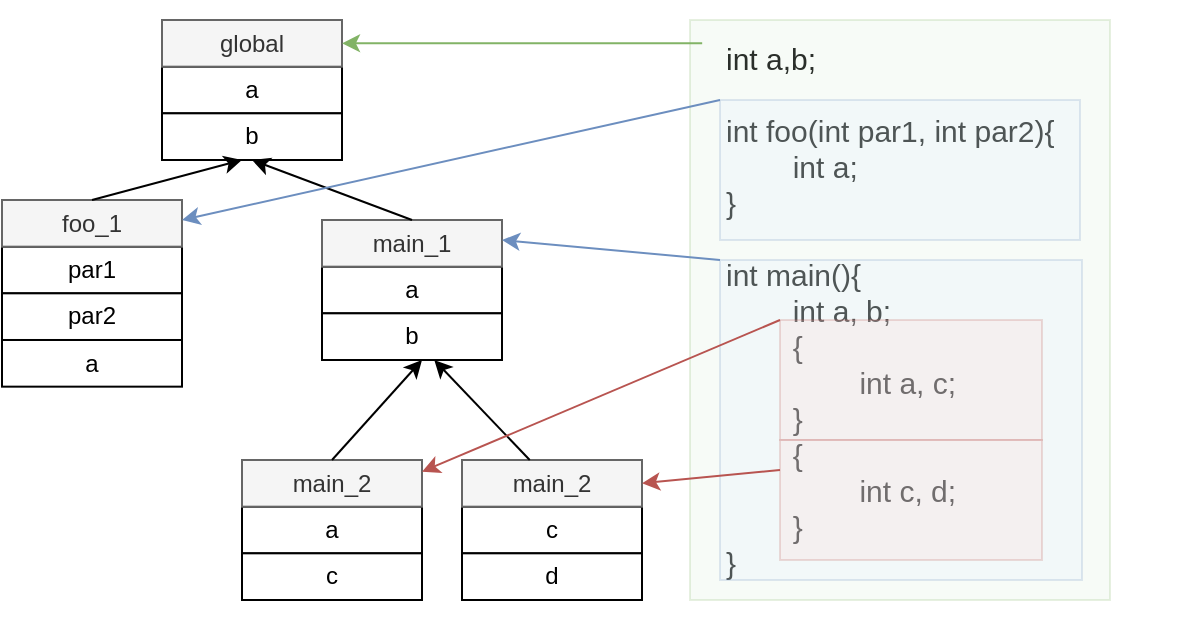 <mxfile>
    <diagram id="4cYwH_F_Ig9F27OpJTJf" name="第 1 页">
        <mxGraphModel dx="750" dy="659" grid="1" gridSize="10" guides="1" tooltips="1" connect="1" arrows="1" fold="1" page="1" pageScale="1" pageWidth="827" pageHeight="1169" math="0" shadow="0">
            <root>
                <mxCell id="0"/>
                <mxCell id="1" parent="0"/>
                <mxCell id="4" value="&lt;font style=&quot;font-size: 15px&quot;&gt;int a,b;&lt;br&gt;&lt;br&gt;int foo(int par1, int par2){&lt;br&gt;&lt;span style=&quot;white-space: pre&quot;&gt;&#9;&lt;/span&gt;int a;&lt;br&gt;}&lt;br&gt;&lt;br&gt;int main(){&lt;br&gt;&lt;span style=&quot;white-space: pre&quot;&gt;&#9;&lt;/span&gt;int a, b;&lt;br&gt;&lt;span style=&quot;white-space: pre&quot;&gt;&#9;&lt;/span&gt;{&lt;br&gt;&lt;span style=&quot;white-space: pre&quot;&gt;&#9;&lt;/span&gt;&lt;span style=&quot;white-space: pre&quot;&gt;&#9;&lt;/span&gt;int a, c;&lt;br&gt;&lt;span style=&quot;white-space: pre&quot;&gt;&#9;&lt;/span&gt;}&lt;br&gt;&lt;span style=&quot;white-space: pre&quot;&gt;&#9;&lt;/span&gt;{&lt;br&gt;&lt;span style=&quot;white-space: pre&quot;&gt;&#9;&lt;/span&gt;&lt;span style=&quot;white-space: pre&quot;&gt;&#9;&lt;/span&gt;int c, d;&lt;br&gt;&lt;span style=&quot;white-space: pre&quot;&gt;&#9;&lt;/span&gt;}&lt;br&gt;}&lt;/font&gt;" style="text;html=1;strokeColor=none;fillColor=none;align=left;verticalAlign=middle;whiteSpace=wrap;rounded=0;" vertex="1" parent="1">
                    <mxGeometry x="430" y="160" width="230" height="310" as="geometry"/>
                </mxCell>
                <mxCell id="6" value="" style="group" vertex="1" connectable="0" parent="1">
                    <mxGeometry x="150" y="170" width="90" height="70" as="geometry"/>
                </mxCell>
                <mxCell id="2" value="a" style="rounded=0;whiteSpace=wrap;html=1;" vertex="1" parent="6">
                    <mxGeometry y="23.333" width="90" height="23.333" as="geometry"/>
                </mxCell>
                <mxCell id="3" value="global" style="rounded=0;whiteSpace=wrap;html=1;fillColor=#f5f5f5;fontColor=#333333;strokeColor=#666666;" vertex="1" parent="6">
                    <mxGeometry width="90" height="23.333" as="geometry"/>
                </mxCell>
                <mxCell id="5" value="b" style="rounded=0;whiteSpace=wrap;html=1;" vertex="1" parent="6">
                    <mxGeometry y="46.667" width="90" height="23.333" as="geometry"/>
                </mxCell>
                <mxCell id="7" value="" style="group" vertex="1" connectable="0" parent="1">
                    <mxGeometry x="70" y="260" width="90" height="70" as="geometry"/>
                </mxCell>
                <mxCell id="8" value="par1" style="rounded=0;whiteSpace=wrap;html=1;" vertex="1" parent="7">
                    <mxGeometry y="23.333" width="90" height="23.333" as="geometry"/>
                </mxCell>
                <mxCell id="9" value="foo_1" style="rounded=0;whiteSpace=wrap;html=1;fillColor=#f5f5f5;fontColor=#333333;strokeColor=#666666;" vertex="1" parent="7">
                    <mxGeometry width="90" height="23.333" as="geometry"/>
                </mxCell>
                <mxCell id="10" value="par2" style="rounded=0;whiteSpace=wrap;html=1;" vertex="1" parent="7">
                    <mxGeometry y="46.667" width="90" height="23.333" as="geometry"/>
                </mxCell>
                <mxCell id="16" value="a" style="rounded=0;whiteSpace=wrap;html=1;" vertex="1" parent="1">
                    <mxGeometry x="70" y="329.997" width="90" height="23.333" as="geometry"/>
                </mxCell>
                <mxCell id="17" value="" style="group" vertex="1" connectable="0" parent="1">
                    <mxGeometry x="230" y="270" width="90" height="70" as="geometry"/>
                </mxCell>
                <mxCell id="18" value="a" style="rounded=0;whiteSpace=wrap;html=1;" vertex="1" parent="17">
                    <mxGeometry y="23.333" width="90" height="23.333" as="geometry"/>
                </mxCell>
                <mxCell id="19" value="main_1" style="rounded=0;whiteSpace=wrap;html=1;fillColor=#f5f5f5;fontColor=#333333;strokeColor=#666666;" vertex="1" parent="17">
                    <mxGeometry width="90" height="23.333" as="geometry"/>
                </mxCell>
                <mxCell id="20" value="b" style="rounded=0;whiteSpace=wrap;html=1;" vertex="1" parent="17">
                    <mxGeometry y="46.667" width="90" height="23.333" as="geometry"/>
                </mxCell>
                <mxCell id="21" value="" style="group" vertex="1" connectable="0" parent="1">
                    <mxGeometry x="190" y="390" width="90" height="70" as="geometry"/>
                </mxCell>
                <mxCell id="22" value="a" style="rounded=0;whiteSpace=wrap;html=1;" vertex="1" parent="21">
                    <mxGeometry y="23.333" width="90" height="23.333" as="geometry"/>
                </mxCell>
                <mxCell id="23" value="main_2" style="rounded=0;whiteSpace=wrap;html=1;fillColor=#f5f5f5;fontColor=#333333;strokeColor=#666666;" vertex="1" parent="21">
                    <mxGeometry width="90" height="23.333" as="geometry"/>
                </mxCell>
                <mxCell id="24" value="c" style="rounded=0;whiteSpace=wrap;html=1;" vertex="1" parent="21">
                    <mxGeometry y="46.667" width="90" height="23.333" as="geometry"/>
                </mxCell>
                <mxCell id="25" value="" style="endArrow=classic;html=1;exitX=0.5;exitY=0;exitDx=0;exitDy=0;" edge="1" parent="1" source="9">
                    <mxGeometry width="50" height="50" relative="1" as="geometry">
                        <mxPoint x="360" y="280" as="sourcePoint"/>
                        <mxPoint x="190" y="240" as="targetPoint"/>
                    </mxGeometry>
                </mxCell>
                <mxCell id="26" value="" style="endArrow=classic;html=1;exitX=0.5;exitY=0;exitDx=0;exitDy=0;entryX=0.5;entryY=1;entryDx=0;entryDy=0;" edge="1" parent="1" source="19" target="5">
                    <mxGeometry width="50" height="50" relative="1" as="geometry">
                        <mxPoint x="360" y="280" as="sourcePoint"/>
                        <mxPoint x="410" y="230" as="targetPoint"/>
                    </mxGeometry>
                </mxCell>
                <mxCell id="27" value="" style="endArrow=classic;html=1;exitX=0.5;exitY=0;exitDx=0;exitDy=0;" edge="1" parent="1" source="23">
                    <mxGeometry width="50" height="50" relative="1" as="geometry">
                        <mxPoint x="360" y="280" as="sourcePoint"/>
                        <mxPoint x="280" y="340" as="targetPoint"/>
                    </mxGeometry>
                </mxCell>
                <mxCell id="28" value="" style="group" vertex="1" connectable="0" parent="1">
                    <mxGeometry x="300" y="390" width="90" height="70" as="geometry"/>
                </mxCell>
                <mxCell id="29" value="c" style="rounded=0;whiteSpace=wrap;html=1;" vertex="1" parent="28">
                    <mxGeometry y="23.333" width="90" height="23.333" as="geometry"/>
                </mxCell>
                <mxCell id="30" value="main_2" style="rounded=0;whiteSpace=wrap;html=1;fillColor=#f5f5f5;fontColor=#333333;strokeColor=#666666;" vertex="1" parent="28">
                    <mxGeometry width="90" height="23.333" as="geometry"/>
                </mxCell>
                <mxCell id="31" value="d" style="rounded=0;whiteSpace=wrap;html=1;" vertex="1" parent="28">
                    <mxGeometry y="46.667" width="90" height="23.333" as="geometry"/>
                </mxCell>
                <mxCell id="32" value="" style="edgeStyle=none;html=1;" edge="1" parent="1" source="30" target="20">
                    <mxGeometry relative="1" as="geometry"/>
                </mxCell>
                <mxCell id="33" value="" style="rounded=0;whiteSpace=wrap;html=1;fontSize=15;fillColor=#d5e8d4;strokeColor=#82b366;opacity=20;" vertex="1" parent="1">
                    <mxGeometry x="414" y="170" width="210" height="290" as="geometry"/>
                </mxCell>
                <mxCell id="34" value="" style="rounded=0;whiteSpace=wrap;html=1;fontSize=15;fillColor=#dae8fc;strokeColor=#6c8ebf;opacity=20;" vertex="1" parent="1">
                    <mxGeometry x="429" y="210" width="180" height="70" as="geometry"/>
                </mxCell>
                <mxCell id="35" value="" style="rounded=0;whiteSpace=wrap;html=1;fontSize=15;fillColor=#dae8fc;strokeColor=#6c8ebf;opacity=20;" vertex="1" parent="1">
                    <mxGeometry x="429" y="290" width="181" height="160" as="geometry"/>
                </mxCell>
                <mxCell id="36" value="" style="rounded=0;whiteSpace=wrap;html=1;fontSize=15;fillColor=#f8cecc;strokeColor=#b85450;opacity=20;" vertex="1" parent="1">
                    <mxGeometry x="459" y="320" width="131" height="60" as="geometry"/>
                </mxCell>
                <mxCell id="37" value="" style="rounded=0;whiteSpace=wrap;html=1;fontSize=15;fillColor=#f8cecc;strokeColor=#b85450;opacity=20;" vertex="1" parent="1">
                    <mxGeometry x="459" y="380" width="131" height="60" as="geometry"/>
                </mxCell>
                <mxCell id="38" value="" style="endArrow=classic;html=1;fontSize=15;entryX=1;entryY=0.5;entryDx=0;entryDy=0;exitX=0.029;exitY=0.04;exitDx=0;exitDy=0;exitPerimeter=0;fillColor=#d5e8d4;strokeColor=#82b366;" edge="1" parent="1" source="33" target="3">
                    <mxGeometry width="50" height="50" relative="1" as="geometry">
                        <mxPoint x="410" y="182" as="sourcePoint"/>
                        <mxPoint x="410" y="180" as="targetPoint"/>
                    </mxGeometry>
                </mxCell>
                <mxCell id="39" value="" style="endArrow=classic;html=1;fontSize=15;entryX=1;entryY=0.429;entryDx=0;entryDy=0;exitX=0;exitY=0;exitDx=0;exitDy=0;entryPerimeter=0;fillColor=#dae8fc;strokeColor=#6c8ebf;" edge="1" parent="1" source="34" target="9">
                    <mxGeometry width="50" height="50" relative="1" as="geometry">
                        <mxPoint x="350.09" y="270" as="sourcePoint"/>
                        <mxPoint x="170" y="270.067" as="targetPoint"/>
                        <Array as="points"/>
                    </mxGeometry>
                </mxCell>
                <mxCell id="40" value="" style="endArrow=classic;html=1;fontSize=15;exitX=0;exitY=0;exitDx=0;exitDy=0;fillColor=#dae8fc;strokeColor=#6c8ebf;" edge="1" parent="1" source="35">
                    <mxGeometry width="50" height="50" relative="1" as="geometry">
                        <mxPoint x="439" y="220" as="sourcePoint"/>
                        <mxPoint x="320" y="280" as="targetPoint"/>
                        <Array as="points"/>
                    </mxGeometry>
                </mxCell>
                <mxCell id="41" value="" style="endArrow=classic;html=1;fontSize=15;exitX=0;exitY=0;exitDx=0;exitDy=0;fillColor=#f8cecc;strokeColor=#b85450;entryX=1;entryY=0.25;entryDx=0;entryDy=0;" edge="1" parent="1" source="36" target="23">
                    <mxGeometry width="50" height="50" relative="1" as="geometry">
                        <mxPoint x="439" y="300" as="sourcePoint"/>
                        <mxPoint x="330" y="290" as="targetPoint"/>
                        <Array as="points"/>
                    </mxGeometry>
                </mxCell>
                <mxCell id="42" value="" style="endArrow=classic;html=1;fontSize=15;exitX=0;exitY=0.25;exitDx=0;exitDy=0;fillColor=#f8cecc;strokeColor=#b85450;entryX=1;entryY=0.5;entryDx=0;entryDy=0;" edge="1" parent="1" source="37" target="30">
                    <mxGeometry width="50" height="50" relative="1" as="geometry">
                        <mxPoint x="469" y="330" as="sourcePoint"/>
                        <mxPoint x="290" y="405.833" as="targetPoint"/>
                        <Array as="points"/>
                    </mxGeometry>
                </mxCell>
            </root>
        </mxGraphModel>
    </diagram>
</mxfile>